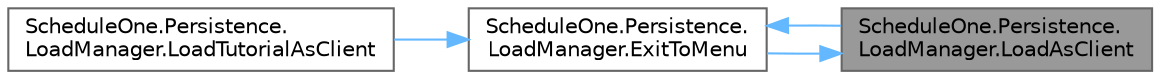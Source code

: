 digraph "ScheduleOne.Persistence.LoadManager.LoadAsClient"
{
 // LATEX_PDF_SIZE
  bgcolor="transparent";
  edge [fontname=Helvetica,fontsize=10,labelfontname=Helvetica,labelfontsize=10];
  node [fontname=Helvetica,fontsize=10,shape=box,height=0.2,width=0.4];
  rankdir="RL";
  Node1 [id="Node000001",label="ScheduleOne.Persistence.\lLoadManager.LoadAsClient",height=0.2,width=0.4,color="gray40", fillcolor="grey60", style="filled", fontcolor="black",tooltip=" "];
  Node1 -> Node2 [id="edge1_Node000001_Node000002",dir="back",color="steelblue1",style="solid",tooltip=" "];
  Node2 [id="Node000002",label="ScheduleOne.Persistence.\lLoadManager.ExitToMenu",height=0.2,width=0.4,color="grey40", fillcolor="white", style="filled",URL="$class_schedule_one_1_1_persistence_1_1_load_manager.html#a373ea9752245e35675abf1886d605702",tooltip=" "];
  Node2 -> Node1 [id="edge2_Node000002_Node000001",dir="back",color="steelblue1",style="solid",tooltip=" "];
  Node2 -> Node3 [id="edge3_Node000002_Node000003",dir="back",color="steelblue1",style="solid",tooltip=" "];
  Node3 [id="Node000003",label="ScheduleOne.Persistence.\lLoadManager.LoadTutorialAsClient",height=0.2,width=0.4,color="grey40", fillcolor="white", style="filled",URL="$class_schedule_one_1_1_persistence_1_1_load_manager.html#a76fa4855838b7d4dc0013b06376301f1",tooltip=" "];
}

